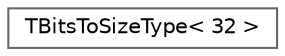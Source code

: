digraph "Graphical Class Hierarchy"
{
 // INTERACTIVE_SVG=YES
 // LATEX_PDF_SIZE
  bgcolor="transparent";
  edge [fontname=Helvetica,fontsize=10,labelfontname=Helvetica,labelfontsize=10];
  node [fontname=Helvetica,fontsize=10,shape=box,height=0.2,width=0.4];
  rankdir="LR";
  Node0 [id="Node000000",label="TBitsToSizeType\< 32 \>",height=0.2,width=0.4,color="grey40", fillcolor="white", style="filled",URL="$d2/d16/structTBitsToSizeType_3_0132_01_4.html",tooltip=" "];
}
